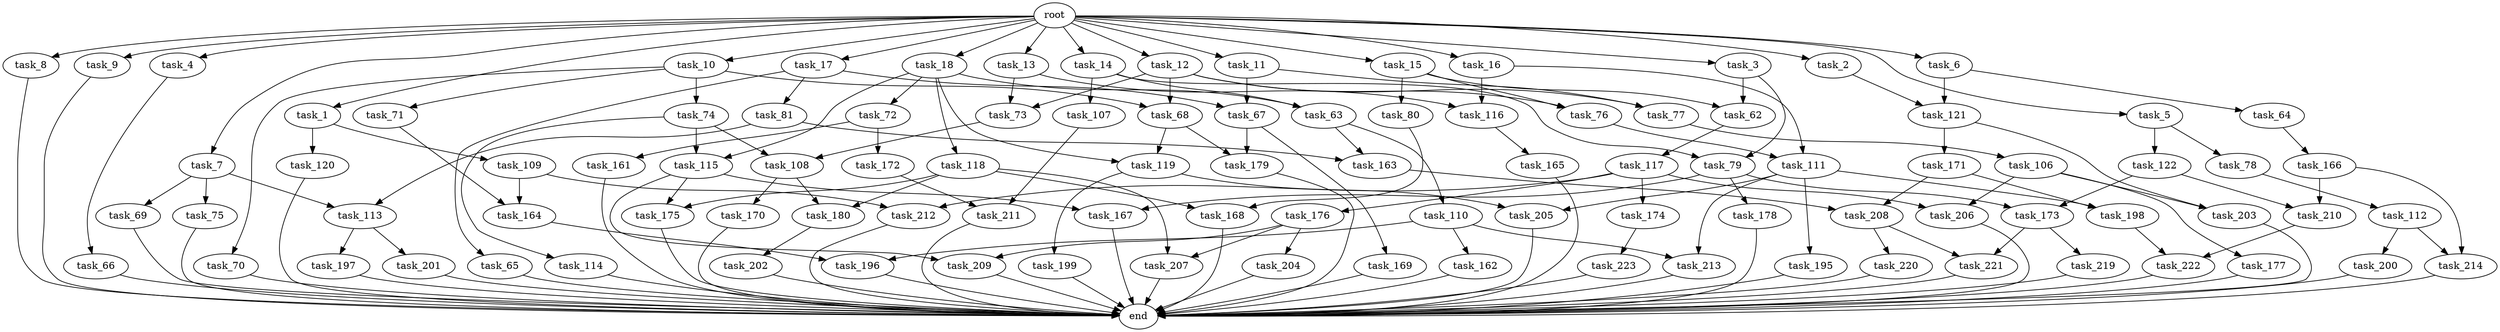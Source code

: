 digraph G {
  root [size="0.000000"];
  task_1 [size="102.400000"];
  task_2 [size="102.400000"];
  task_3 [size="102.400000"];
  task_4 [size="102.400000"];
  task_5 [size="102.400000"];
  task_6 [size="102.400000"];
  task_7 [size="102.400000"];
  task_8 [size="102.400000"];
  task_9 [size="102.400000"];
  task_10 [size="102.400000"];
  task_11 [size="102.400000"];
  task_12 [size="102.400000"];
  task_13 [size="102.400000"];
  task_14 [size="102.400000"];
  task_15 [size="102.400000"];
  task_16 [size="102.400000"];
  task_17 [size="102.400000"];
  task_18 [size="102.400000"];
  task_62 [size="124554051584.000000"];
  task_63 [size="73014444032.000000"];
  task_64 [size="13743895347.200001"];
  task_65 [size="42090679500.800003"];
  task_66 [size="21474836480.000000"];
  task_67 [size="63565515980.800003"];
  task_68 [size="52398601011.200005"];
  task_69 [size="30923764531.200001"];
  task_70 [size="21474836480.000000"];
  task_71 [size="21474836480.000000"];
  task_72 [size="42090679500.800003"];
  task_73 [size="61847529062.400002"];
  task_74 [size="21474836480.000000"];
  task_75 [size="30923764531.200001"];
  task_76 [size="85899345920.000000"];
  task_77 [size="52398601011.200005"];
  task_78 [size="85899345920.000000"];
  task_79 [size="100502234726.400009"];
  task_80 [size="54975581388.800003"];
  task_81 [size="42090679500.800003"];
  task_106 [size="7730941132.800000"];
  task_107 [size="30923764531.200001"];
  task_108 [size="97066260889.600006"];
  task_109 [size="30923764531.200001"];
  task_110 [size="30923764531.200001"];
  task_111 [size="38654705664.000000"];
  task_112 [size="54975581388.800003"];
  task_113 [size="61847529062.400002"];
  task_114 [size="42090679500.800003"];
  task_115 [size="84181359001.600006"];
  task_116 [size="61847529062.400002"];
  task_117 [size="7730941132.800000"];
  task_118 [size="42090679500.800003"];
  task_119 [size="63565515980.800003"];
  task_120 [size="30923764531.200001"];
  task_121 [size="17179869184.000000"];
  task_122 [size="85899345920.000000"];
  task_161 [size="85899345920.000000"];
  task_162 [size="85899345920.000000"];
  task_163 [size="61847529062.400002"];
  task_164 [size="76450417868.800003"];
  task_165 [size="7730941132.800000"];
  task_166 [size="69578470195.199997"];
  task_167 [size="35218731827.200005"];
  task_168 [size="49821620633.600006"];
  task_169 [size="30923764531.200001"];
  task_170 [size="85899345920.000000"];
  task_171 [size="13743895347.200001"];
  task_172 [size="85899345920.000000"];
  task_173 [size="42949672960.000000"];
  task_174 [size="13743895347.200001"];
  task_175 [size="21474836480.000000"];
  task_176 [size="13743895347.200001"];
  task_177 [size="30923764531.200001"];
  task_178 [size="21474836480.000000"];
  task_179 [size="52398601011.200005"];
  task_180 [size="93630287052.800003"];
  task_195 [size="13743895347.200001"];
  task_196 [size="99643241267.200012"];
  task_197 [size="7730941132.800000"];
  task_198 [size="21474836480.000000"];
  task_199 [size="13743895347.200001"];
  task_200 [size="69578470195.199997"];
  task_201 [size="7730941132.800000"];
  task_202 [size="21474836480.000000"];
  task_203 [size="44667659878.400002"];
  task_204 [size="13743895347.200001"];
  task_205 [size="27487790694.400002"];
  task_206 [size="44667659878.400002"];
  task_207 [size="21474836480.000000"];
  task_208 [size="21474836480.000000"];
  task_209 [size="27487790694.400002"];
  task_210 [size="42949672960.000000"];
  task_211 [size="21474836480.000000"];
  task_212 [size="68719476736.000000"];
  task_213 [size="99643241267.200012"];
  task_214 [size="91053306675.200012"];
  task_219 [size="85899345920.000000"];
  task_220 [size="7730941132.800000"];
  task_221 [size="93630287052.800003"];
  task_222 [size="52398601011.200005"];
  task_223 [size="21474836480.000000"];
  end [size="0.000000"];

  root -> task_1 [size="1.000000"];
  root -> task_2 [size="1.000000"];
  root -> task_3 [size="1.000000"];
  root -> task_4 [size="1.000000"];
  root -> task_5 [size="1.000000"];
  root -> task_6 [size="1.000000"];
  root -> task_7 [size="1.000000"];
  root -> task_8 [size="1.000000"];
  root -> task_9 [size="1.000000"];
  root -> task_10 [size="1.000000"];
  root -> task_11 [size="1.000000"];
  root -> task_12 [size="1.000000"];
  root -> task_13 [size="1.000000"];
  root -> task_14 [size="1.000000"];
  root -> task_15 [size="1.000000"];
  root -> task_16 [size="1.000000"];
  root -> task_17 [size="1.000000"];
  root -> task_18 [size="1.000000"];
  task_1 -> task_109 [size="301989888.000000"];
  task_1 -> task_120 [size="301989888.000000"];
  task_2 -> task_121 [size="33554432.000000"];
  task_3 -> task_62 [size="679477248.000000"];
  task_3 -> task_79 [size="679477248.000000"];
  task_4 -> task_66 [size="209715200.000000"];
  task_5 -> task_78 [size="838860800.000000"];
  task_5 -> task_122 [size="838860800.000000"];
  task_6 -> task_64 [size="134217728.000000"];
  task_6 -> task_121 [size="134217728.000000"];
  task_7 -> task_69 [size="301989888.000000"];
  task_7 -> task_75 [size="301989888.000000"];
  task_7 -> task_113 [size="301989888.000000"];
  task_8 -> end [size="1.000000"];
  task_9 -> end [size="1.000000"];
  task_10 -> task_68 [size="209715200.000000"];
  task_10 -> task_70 [size="209715200.000000"];
  task_10 -> task_71 [size="209715200.000000"];
  task_10 -> task_74 [size="209715200.000000"];
  task_11 -> task_67 [size="209715200.000000"];
  task_11 -> task_77 [size="209715200.000000"];
  task_12 -> task_68 [size="301989888.000000"];
  task_12 -> task_73 [size="301989888.000000"];
  task_12 -> task_76 [size="301989888.000000"];
  task_12 -> task_77 [size="301989888.000000"];
  task_13 -> task_73 [size="301989888.000000"];
  task_13 -> task_116 [size="301989888.000000"];
  task_14 -> task_63 [size="301989888.000000"];
  task_14 -> task_79 [size="301989888.000000"];
  task_14 -> task_107 [size="301989888.000000"];
  task_15 -> task_62 [size="536870912.000000"];
  task_15 -> task_76 [size="536870912.000000"];
  task_15 -> task_80 [size="536870912.000000"];
  task_16 -> task_111 [size="301989888.000000"];
  task_16 -> task_116 [size="301989888.000000"];
  task_17 -> task_65 [size="411041792.000000"];
  task_17 -> task_67 [size="411041792.000000"];
  task_17 -> task_81 [size="411041792.000000"];
  task_18 -> task_63 [size="411041792.000000"];
  task_18 -> task_72 [size="411041792.000000"];
  task_18 -> task_115 [size="411041792.000000"];
  task_18 -> task_118 [size="411041792.000000"];
  task_18 -> task_119 [size="411041792.000000"];
  task_62 -> task_117 [size="75497472.000000"];
  task_63 -> task_110 [size="301989888.000000"];
  task_63 -> task_163 [size="301989888.000000"];
  task_64 -> task_166 [size="679477248.000000"];
  task_65 -> end [size="1.000000"];
  task_66 -> end [size="1.000000"];
  task_67 -> task_169 [size="301989888.000000"];
  task_67 -> task_179 [size="301989888.000000"];
  task_68 -> task_119 [size="209715200.000000"];
  task_68 -> task_179 [size="209715200.000000"];
  task_69 -> end [size="1.000000"];
  task_70 -> end [size="1.000000"];
  task_71 -> task_164 [size="209715200.000000"];
  task_72 -> task_161 [size="838860800.000000"];
  task_72 -> task_172 [size="838860800.000000"];
  task_73 -> task_108 [size="536870912.000000"];
  task_74 -> task_108 [size="411041792.000000"];
  task_74 -> task_114 [size="411041792.000000"];
  task_74 -> task_115 [size="411041792.000000"];
  task_75 -> end [size="1.000000"];
  task_76 -> task_111 [size="75497472.000000"];
  task_77 -> task_106 [size="75497472.000000"];
  task_78 -> task_112 [size="536870912.000000"];
  task_79 -> task_167 [size="209715200.000000"];
  task_79 -> task_173 [size="209715200.000000"];
  task_79 -> task_178 [size="209715200.000000"];
  task_80 -> task_168 [size="411041792.000000"];
  task_81 -> task_113 [size="301989888.000000"];
  task_81 -> task_163 [size="301989888.000000"];
  task_106 -> task_177 [size="301989888.000000"];
  task_106 -> task_203 [size="301989888.000000"];
  task_106 -> task_206 [size="301989888.000000"];
  task_107 -> task_211 [size="75497472.000000"];
  task_108 -> task_170 [size="838860800.000000"];
  task_108 -> task_180 [size="838860800.000000"];
  task_109 -> task_164 [size="536870912.000000"];
  task_109 -> task_212 [size="536870912.000000"];
  task_110 -> task_162 [size="838860800.000000"];
  task_110 -> task_196 [size="838860800.000000"];
  task_110 -> task_213 [size="838860800.000000"];
  task_111 -> task_195 [size="134217728.000000"];
  task_111 -> task_198 [size="134217728.000000"];
  task_111 -> task_205 [size="134217728.000000"];
  task_111 -> task_213 [size="134217728.000000"];
  task_112 -> task_200 [size="679477248.000000"];
  task_112 -> task_214 [size="679477248.000000"];
  task_113 -> task_197 [size="75497472.000000"];
  task_113 -> task_201 [size="75497472.000000"];
  task_114 -> end [size="1.000000"];
  task_115 -> task_167 [size="134217728.000000"];
  task_115 -> task_175 [size="134217728.000000"];
  task_115 -> task_209 [size="134217728.000000"];
  task_116 -> task_165 [size="75497472.000000"];
  task_117 -> task_174 [size="134217728.000000"];
  task_117 -> task_176 [size="134217728.000000"];
  task_117 -> task_206 [size="134217728.000000"];
  task_117 -> task_212 [size="134217728.000000"];
  task_118 -> task_168 [size="75497472.000000"];
  task_118 -> task_175 [size="75497472.000000"];
  task_118 -> task_180 [size="75497472.000000"];
  task_118 -> task_207 [size="75497472.000000"];
  task_119 -> task_199 [size="134217728.000000"];
  task_119 -> task_205 [size="134217728.000000"];
  task_120 -> end [size="1.000000"];
  task_121 -> task_171 [size="134217728.000000"];
  task_121 -> task_203 [size="134217728.000000"];
  task_122 -> task_173 [size="209715200.000000"];
  task_122 -> task_210 [size="209715200.000000"];
  task_161 -> end [size="1.000000"];
  task_162 -> end [size="1.000000"];
  task_163 -> task_208 [size="134217728.000000"];
  task_164 -> task_196 [size="134217728.000000"];
  task_165 -> end [size="1.000000"];
  task_166 -> task_210 [size="209715200.000000"];
  task_166 -> task_214 [size="209715200.000000"];
  task_167 -> end [size="1.000000"];
  task_168 -> end [size="1.000000"];
  task_169 -> end [size="1.000000"];
  task_170 -> end [size="1.000000"];
  task_171 -> task_198 [size="75497472.000000"];
  task_171 -> task_208 [size="75497472.000000"];
  task_172 -> task_211 [size="134217728.000000"];
  task_173 -> task_219 [size="838860800.000000"];
  task_173 -> task_221 [size="838860800.000000"];
  task_174 -> task_223 [size="209715200.000000"];
  task_175 -> end [size="1.000000"];
  task_176 -> task_204 [size="134217728.000000"];
  task_176 -> task_207 [size="134217728.000000"];
  task_176 -> task_209 [size="134217728.000000"];
  task_177 -> end [size="1.000000"];
  task_178 -> end [size="1.000000"];
  task_179 -> end [size="1.000000"];
  task_180 -> task_202 [size="209715200.000000"];
  task_195 -> end [size="1.000000"];
  task_196 -> end [size="1.000000"];
  task_197 -> end [size="1.000000"];
  task_198 -> task_222 [size="301989888.000000"];
  task_199 -> end [size="1.000000"];
  task_200 -> end [size="1.000000"];
  task_201 -> end [size="1.000000"];
  task_202 -> end [size="1.000000"];
  task_203 -> end [size="1.000000"];
  task_204 -> end [size="1.000000"];
  task_205 -> end [size="1.000000"];
  task_206 -> end [size="1.000000"];
  task_207 -> end [size="1.000000"];
  task_208 -> task_220 [size="75497472.000000"];
  task_208 -> task_221 [size="75497472.000000"];
  task_209 -> end [size="1.000000"];
  task_210 -> task_222 [size="209715200.000000"];
  task_211 -> end [size="1.000000"];
  task_212 -> end [size="1.000000"];
  task_213 -> end [size="1.000000"];
  task_214 -> end [size="1.000000"];
  task_219 -> end [size="1.000000"];
  task_220 -> end [size="1.000000"];
  task_221 -> end [size="1.000000"];
  task_222 -> end [size="1.000000"];
  task_223 -> end [size="1.000000"];
}
